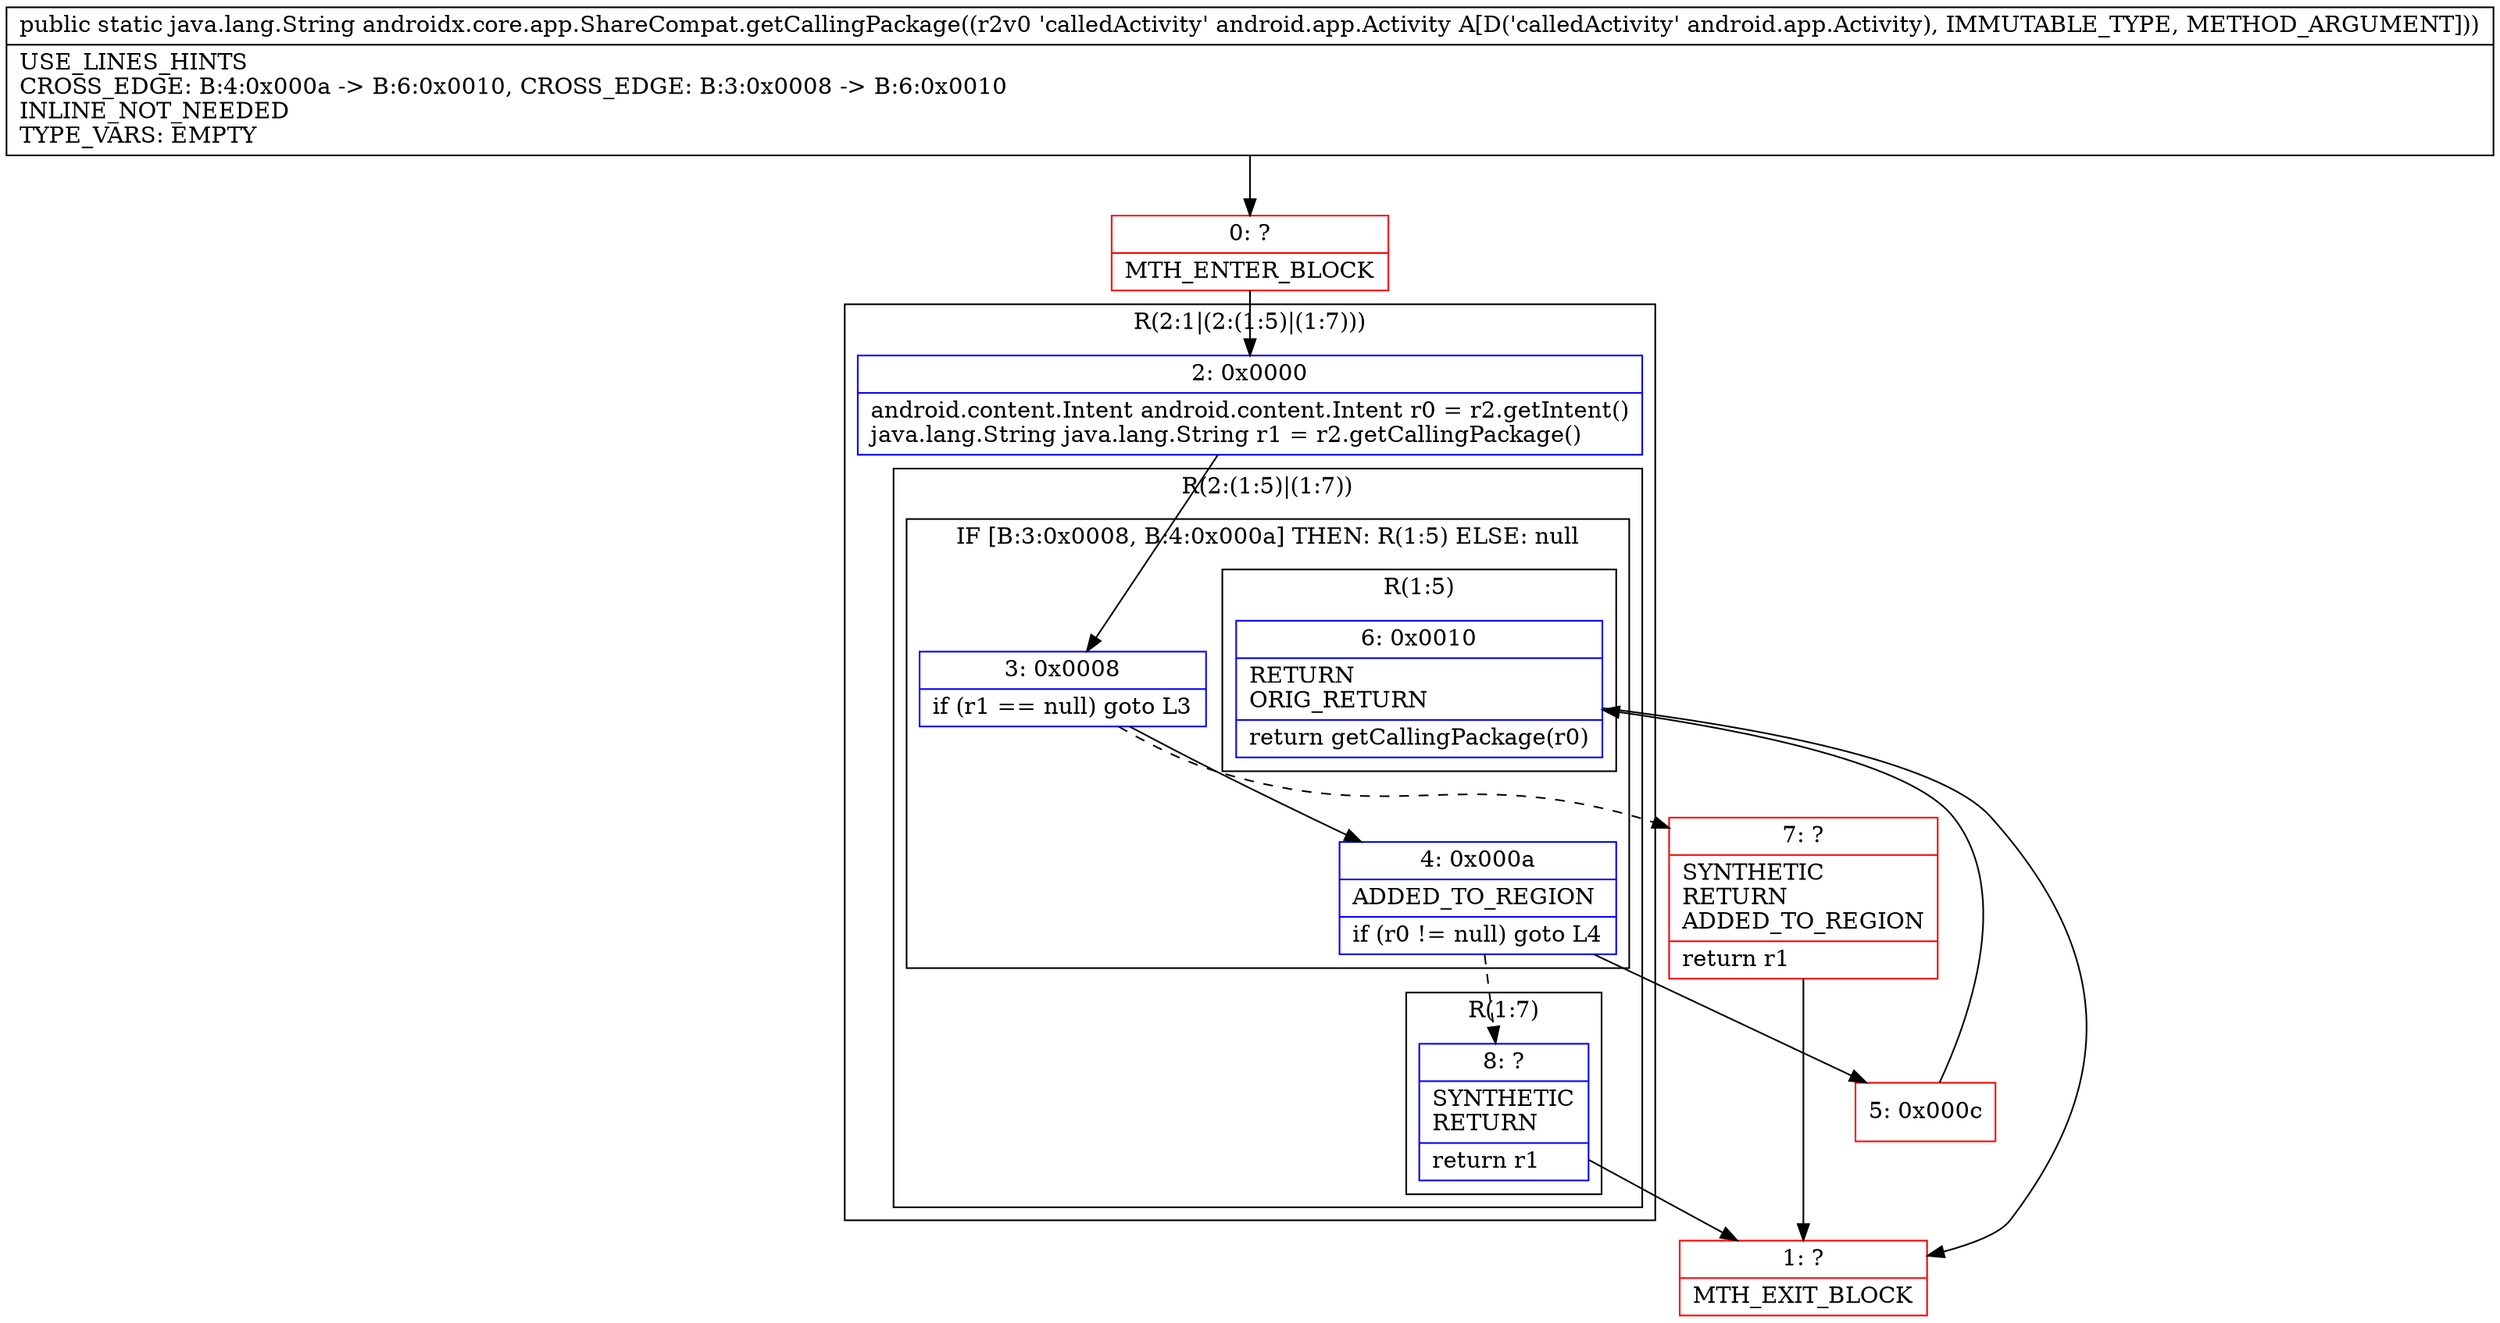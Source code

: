 digraph "CFG forandroidx.core.app.ShareCompat.getCallingPackage(Landroid\/app\/Activity;)Ljava\/lang\/String;" {
subgraph cluster_Region_621093248 {
label = "R(2:1|(2:(1:5)|(1:7)))";
node [shape=record,color=blue];
Node_2 [shape=record,label="{2\:\ 0x0000|android.content.Intent android.content.Intent r0 = r2.getIntent()\ljava.lang.String java.lang.String r1 = r2.getCallingPackage()\l}"];
subgraph cluster_Region_1914902180 {
label = "R(2:(1:5)|(1:7))";
node [shape=record,color=blue];
subgraph cluster_IfRegion_76243925 {
label = "IF [B:3:0x0008, B:4:0x000a] THEN: R(1:5) ELSE: null";
node [shape=record,color=blue];
Node_3 [shape=record,label="{3\:\ 0x0008|if (r1 == null) goto L3\l}"];
Node_4 [shape=record,label="{4\:\ 0x000a|ADDED_TO_REGION\l|if (r0 != null) goto L4\l}"];
subgraph cluster_Region_676839541 {
label = "R(1:5)";
node [shape=record,color=blue];
Node_6 [shape=record,label="{6\:\ 0x0010|RETURN\lORIG_RETURN\l|return getCallingPackage(r0)\l}"];
}
}
subgraph cluster_Region_1053683207 {
label = "R(1:7)";
node [shape=record,color=blue];
Node_8 [shape=record,label="{8\:\ ?|SYNTHETIC\lRETURN\l|return r1\l}"];
}
}
}
Node_0 [shape=record,color=red,label="{0\:\ ?|MTH_ENTER_BLOCK\l}"];
Node_5 [shape=record,color=red,label="{5\:\ 0x000c}"];
Node_1 [shape=record,color=red,label="{1\:\ ?|MTH_EXIT_BLOCK\l}"];
Node_7 [shape=record,color=red,label="{7\:\ ?|SYNTHETIC\lRETURN\lADDED_TO_REGION\l|return r1\l}"];
MethodNode[shape=record,label="{public static java.lang.String androidx.core.app.ShareCompat.getCallingPackage((r2v0 'calledActivity' android.app.Activity A[D('calledActivity' android.app.Activity), IMMUTABLE_TYPE, METHOD_ARGUMENT]))  | USE_LINES_HINTS\lCROSS_EDGE: B:4:0x000a \-\> B:6:0x0010, CROSS_EDGE: B:3:0x0008 \-\> B:6:0x0010\lINLINE_NOT_NEEDED\lTYPE_VARS: EMPTY\l}"];
MethodNode -> Node_0;Node_2 -> Node_3;
Node_3 -> Node_4;
Node_3 -> Node_7[style=dashed];
Node_4 -> Node_5;
Node_4 -> Node_8[style=dashed];
Node_6 -> Node_1;
Node_8 -> Node_1;
Node_0 -> Node_2;
Node_5 -> Node_6;
Node_7 -> Node_1;
}


